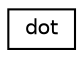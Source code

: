 digraph G
{
  edge [fontname="Helvetica",fontsize="10",labelfontname="Helvetica",labelfontsize="10"];
  node [fontname="Helvetica",fontsize="10",shape=record];
  rankdir=LR;
  Node1 [label="dot",height=0.2,width=0.4,color="black", fillcolor="white", style="filled",URL="$classdot.html"];
}
